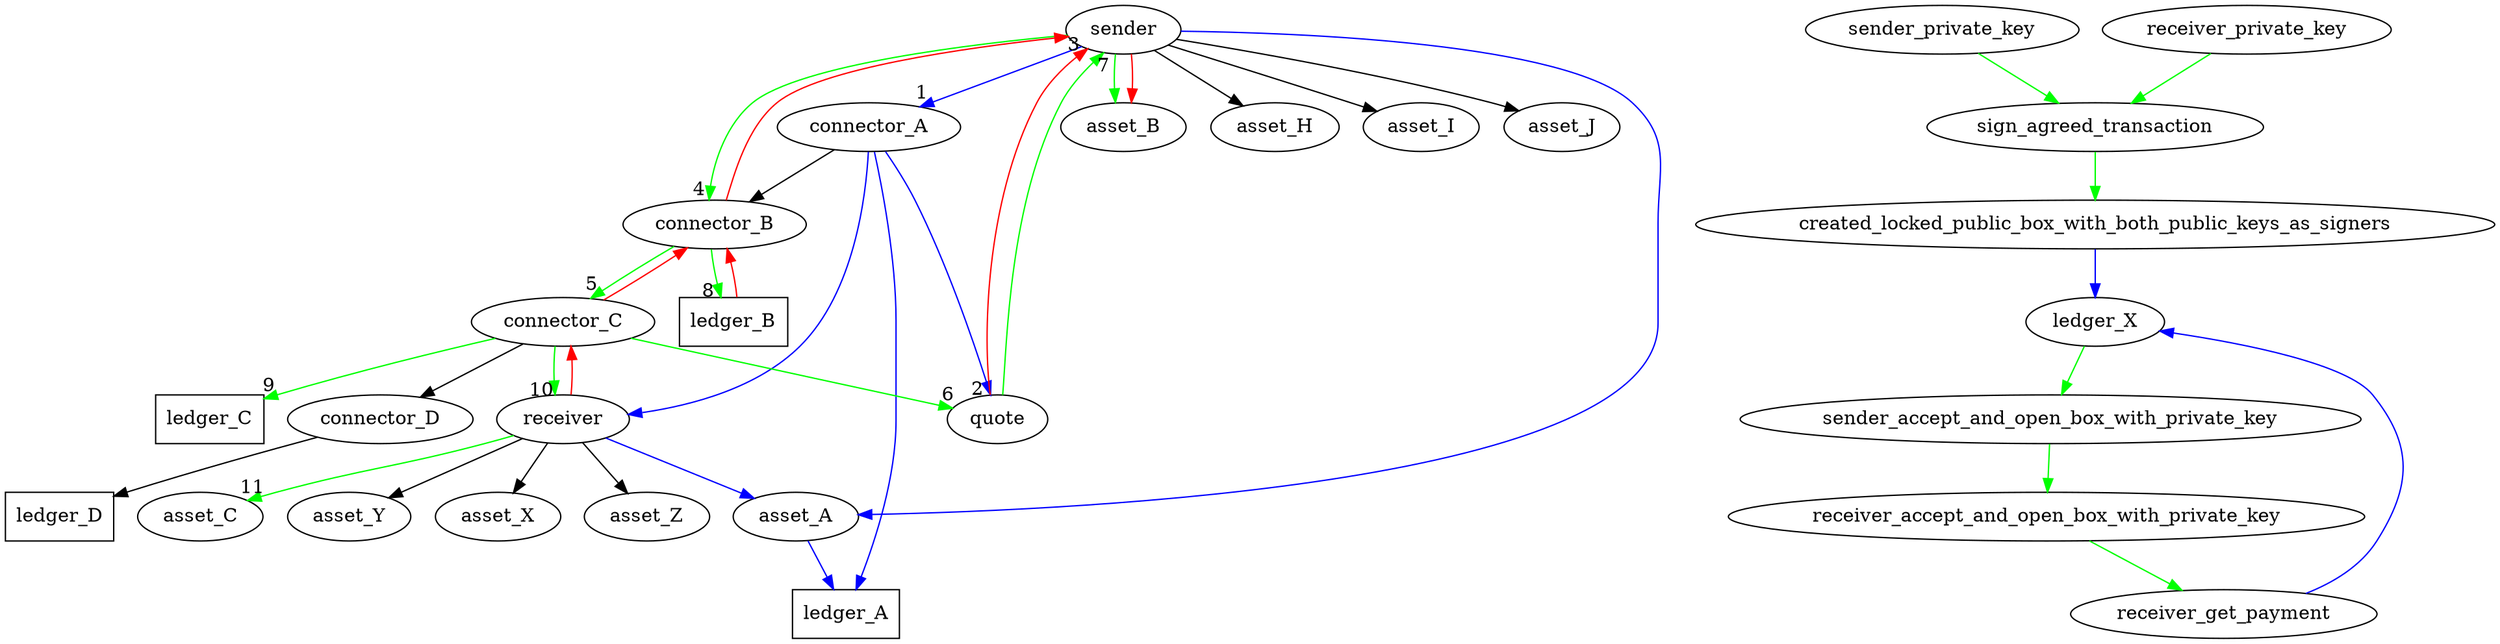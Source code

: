 digraph G {

    # asset_A, asset_B, asset_C, asset_H, asset_I, asset_J, asset_X, asset_Y, asset_Z [shape=box];
    ledger_A, ledger_B, ledger_C, ledger_D [shape=box];

    sender -> asset_A [color="blue"];
    sender -> asset_B [color="green"];
    sender -> asset_H;
    sender -> asset_I;
    sender -> asset_J;
    sender -> connector_A [headlabel="1", labelangle=60] [color="blue"];
    sender -> connector_B [headlabel="4", labelangle=50] [color="green"];

    connector_A -> ledger_A [color="blue"];
    connector_B -> ledger_B [headlabel="8", labelangle=50] [color="green"];
    connector_C -> ledger_C [headlabel="9", labelangle=50] [color="green"];
    connector_A -> connector_B;
    connector_B -> connector_C [headlabel="5", labelangle=50] [color="green"];
    connector_C -> receiver [headlabel="10", labelangle=70] [color="green"];
    connector_A -> receiver [color="blue"];

    connector_C -> connector_D;
    connector_D -> ledger_D;

    receiver -> asset_C [headlabel="11", labelangle=50] [color="green"];
    receiver -> asset_A [color="blue"];
    receiver -> asset_Y;
    receiver -> asset_X;
    receiver -> asset_Z;
    asset_A -> ledger_A [color="blue"];

    # Quoting
    connector_A -> quote [headlabel="2", labelangle=50] [color="blue"];
    quote -> sender [headlabel="3", labelangle=-50] [color="red"];

    connector_C -> quote [headlabel="6", labelangle=-60] [color="green"];
    quote -> sender [headlabel="7", labelangle=50] [color="green"];

    # Receiver reject or havent the right private key
    receiver -> connector_C [color="red"];
    connector_C -> connector_B [color="red"];
    ledger_B -> connector_B [color="red"];
    connector_B -> sender [color="red"];
    sender -> asset_B [color="red"];

    sender_private_key -> sign_agreed_transaction [color="green"];
    receiver_private_key -> sign_agreed_transaction [color="green"];

    sign_agreed_transaction -> created_locked_public_box_with_both_public_keys_as_signers [color="green"];

    created_locked_public_box_with_both_public_keys_as_signers -> ledger_X [color="blue"];

    ledger_X -> sender_accept_and_open_box_with_private_key [color="green"];

    sender_accept_and_open_box_with_private_key -> receiver_accept_and_open_box_with_private_key [color="green"];

    receiver_accept_and_open_box_with_private_key -> receiver_get_payment [color="green"];

    receiver_get_payment -> ledger_X [color="blue"];

}
